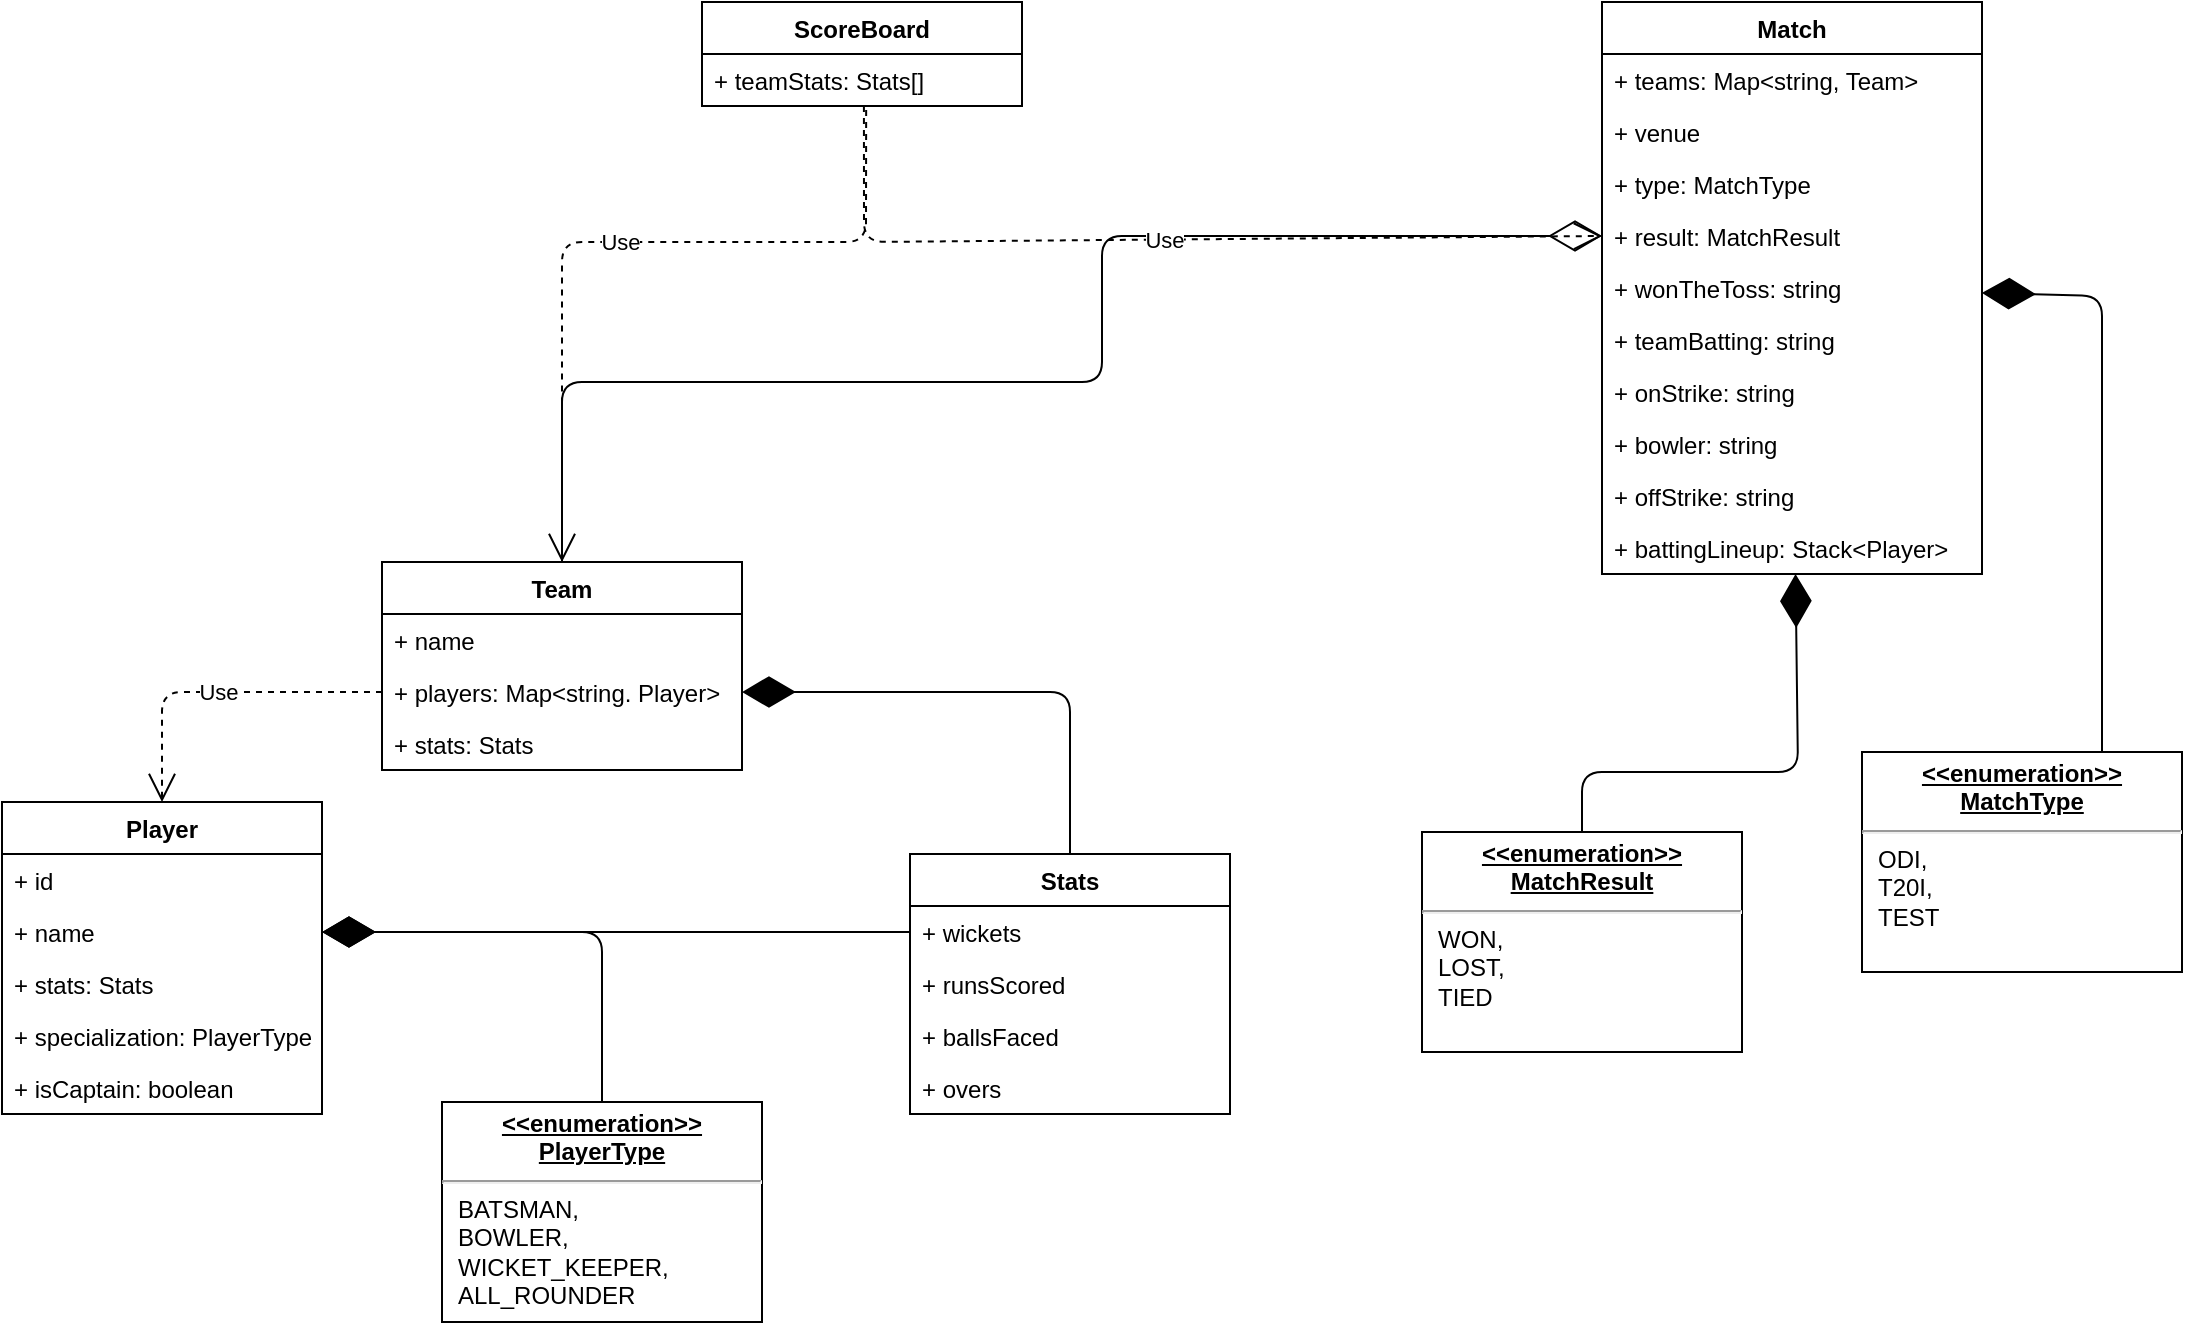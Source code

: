 <mxfile version="12.6.5" type="device"><diagram id="wZr2l9TtKnLId1FTviwS" name="Page-1"><mxGraphModel dx="1108" dy="2164" grid="1" gridSize="10" guides="1" tooltips="1" connect="1" arrows="1" fold="1" page="1" pageScale="1" pageWidth="1169" pageHeight="1654" math="0" shadow="0"><root><mxCell id="0"/><mxCell id="1" parent="0"/><mxCell id="ytmQdHrTD0BgXbXa-DqX-1" value="Player" style="swimlane;fontStyle=1;align=center;verticalAlign=top;childLayout=stackLayout;horizontal=1;startSize=26;horizontalStack=0;resizeParent=1;resizeParentMax=0;resizeLast=0;collapsible=1;marginBottom=0;" vertex="1" parent="1"><mxGeometry x="50" y="160" width="160" height="156" as="geometry"/></mxCell><mxCell id="ytmQdHrTD0BgXbXa-DqX-18" value="+ id" style="text;strokeColor=none;fillColor=none;align=left;verticalAlign=top;spacingLeft=4;spacingRight=4;overflow=hidden;rotatable=0;points=[[0,0.5],[1,0.5]];portConstraint=eastwest;" vertex="1" parent="ytmQdHrTD0BgXbXa-DqX-1"><mxGeometry y="26" width="160" height="26" as="geometry"/></mxCell><mxCell id="ytmQdHrTD0BgXbXa-DqX-2" value="+ name" style="text;strokeColor=none;fillColor=none;align=left;verticalAlign=top;spacingLeft=4;spacingRight=4;overflow=hidden;rotatable=0;points=[[0,0.5],[1,0.5]];portConstraint=eastwest;" vertex="1" parent="ytmQdHrTD0BgXbXa-DqX-1"><mxGeometry y="52" width="160" height="26" as="geometry"/></mxCell><mxCell id="ytmQdHrTD0BgXbXa-DqX-24" value="+ stats: Stats" style="text;strokeColor=none;fillColor=none;align=left;verticalAlign=top;spacingLeft=4;spacingRight=4;overflow=hidden;rotatable=0;points=[[0,0.5],[1,0.5]];portConstraint=eastwest;" vertex="1" parent="ytmQdHrTD0BgXbXa-DqX-1"><mxGeometry y="78" width="160" height="26" as="geometry"/></mxCell><mxCell id="ytmQdHrTD0BgXbXa-DqX-111" value="+ specialization: PlayerType" style="text;strokeColor=none;fillColor=none;align=left;verticalAlign=top;spacingLeft=4;spacingRight=4;overflow=hidden;rotatable=0;points=[[0,0.5],[1,0.5]];portConstraint=eastwest;" vertex="1" parent="ytmQdHrTD0BgXbXa-DqX-1"><mxGeometry y="104" width="160" height="26" as="geometry"/></mxCell><mxCell id="ytmQdHrTD0BgXbXa-DqX-74" value="+ isCaptain: boolean" style="text;strokeColor=none;fillColor=none;align=left;verticalAlign=top;spacingLeft=4;spacingRight=4;overflow=hidden;rotatable=0;points=[[0,0.5],[1,0.5]];portConstraint=eastwest;" vertex="1" parent="ytmQdHrTD0BgXbXa-DqX-1"><mxGeometry y="130" width="160" height="26" as="geometry"/></mxCell><mxCell id="ytmQdHrTD0BgXbXa-DqX-9" value="Team" style="swimlane;fontStyle=1;align=center;verticalAlign=top;childLayout=stackLayout;horizontal=1;startSize=26;horizontalStack=0;resizeParent=1;resizeParentMax=0;resizeLast=0;collapsible=1;marginBottom=0;" vertex="1" parent="1"><mxGeometry x="240" y="40" width="180" height="104" as="geometry"/></mxCell><mxCell id="ytmQdHrTD0BgXbXa-DqX-96" value="+ name" style="text;strokeColor=none;fillColor=none;align=left;verticalAlign=top;spacingLeft=4;spacingRight=4;overflow=hidden;rotatable=0;points=[[0,0.5],[1,0.5]];portConstraint=eastwest;" vertex="1" parent="ytmQdHrTD0BgXbXa-DqX-9"><mxGeometry y="26" width="180" height="26" as="geometry"/></mxCell><mxCell id="ytmQdHrTD0BgXbXa-DqX-10" value="+ players: Map&lt;string. Player&gt;" style="text;strokeColor=none;fillColor=none;align=left;verticalAlign=top;spacingLeft=4;spacingRight=4;overflow=hidden;rotatable=0;points=[[0,0.5],[1,0.5]];portConstraint=eastwest;" vertex="1" parent="ytmQdHrTD0BgXbXa-DqX-9"><mxGeometry y="52" width="180" height="26" as="geometry"/></mxCell><mxCell id="ytmQdHrTD0BgXbXa-DqX-91" value="+ stats: Stats" style="text;strokeColor=none;fillColor=none;align=left;verticalAlign=top;spacingLeft=4;spacingRight=4;overflow=hidden;rotatable=0;points=[[0,0.5],[1,0.5]];portConstraint=eastwest;" vertex="1" parent="ytmQdHrTD0BgXbXa-DqX-9"><mxGeometry y="78" width="180" height="26" as="geometry"/></mxCell><mxCell id="ytmQdHrTD0BgXbXa-DqX-13" value="Use" style="endArrow=open;endSize=12;dashed=1;html=1;exitX=0;exitY=0.5;exitDx=0;exitDy=0;entryX=0.5;entryY=0;entryDx=0;entryDy=0;" edge="1" parent="1" source="ytmQdHrTD0BgXbXa-DqX-10" target="ytmQdHrTD0BgXbXa-DqX-1"><mxGeometry width="160" relative="1" as="geometry"><mxPoint x="80" y="90" as="sourcePoint"/><mxPoint x="240" y="90" as="targetPoint"/><Array as="points"><mxPoint x="130" y="105"/></Array></mxGeometry></mxCell><mxCell id="ytmQdHrTD0BgXbXa-DqX-20" value="Stats" style="swimlane;fontStyle=1;align=center;verticalAlign=top;childLayout=stackLayout;horizontal=1;startSize=26;horizontalStack=0;resizeParent=1;resizeParentMax=0;resizeLast=0;collapsible=1;marginBottom=0;" vertex="1" parent="1"><mxGeometry x="504" y="186" width="160" height="130" as="geometry"/></mxCell><mxCell id="ytmQdHrTD0BgXbXa-DqX-22" value="+ wickets" style="text;strokeColor=none;fillColor=none;align=left;verticalAlign=top;spacingLeft=4;spacingRight=4;overflow=hidden;rotatable=0;points=[[0,0.5],[1,0.5]];portConstraint=eastwest;" vertex="1" parent="ytmQdHrTD0BgXbXa-DqX-20"><mxGeometry y="26" width="160" height="26" as="geometry"/></mxCell><mxCell id="ytmQdHrTD0BgXbXa-DqX-23" value="+ runsScored" style="text;strokeColor=none;fillColor=none;align=left;verticalAlign=top;spacingLeft=4;spacingRight=4;overflow=hidden;rotatable=0;points=[[0,0.5],[1,0.5]];portConstraint=eastwest;" vertex="1" parent="ytmQdHrTD0BgXbXa-DqX-20"><mxGeometry y="52" width="160" height="26" as="geometry"/></mxCell><mxCell id="ytmQdHrTD0BgXbXa-DqX-27" value="+ ballsFaced" style="text;strokeColor=none;fillColor=none;align=left;verticalAlign=top;spacingLeft=4;spacingRight=4;overflow=hidden;rotatable=0;points=[[0,0.5],[1,0.5]];portConstraint=eastwest;" vertex="1" parent="ytmQdHrTD0BgXbXa-DqX-20"><mxGeometry y="78" width="160" height="26" as="geometry"/></mxCell><mxCell id="ytmQdHrTD0BgXbXa-DqX-61" value="+ overs" style="text;strokeColor=none;fillColor=none;align=left;verticalAlign=top;spacingLeft=4;spacingRight=4;overflow=hidden;rotatable=0;points=[[0,0.5],[1,0.5]];portConstraint=eastwest;" vertex="1" parent="ytmQdHrTD0BgXbXa-DqX-20"><mxGeometry y="104" width="160" height="26" as="geometry"/></mxCell><mxCell id="ytmQdHrTD0BgXbXa-DqX-26" value="" style="endArrow=diamondThin;endFill=1;endSize=24;html=1;exitX=0;exitY=0.5;exitDx=0;exitDy=0;entryX=1;entryY=0.5;entryDx=0;entryDy=0;" edge="1" parent="1" source="ytmQdHrTD0BgXbXa-DqX-22" target="ytmQdHrTD0BgXbXa-DqX-2"><mxGeometry width="160" relative="1" as="geometry"><mxPoint x="260" y="200" as="sourcePoint"/><mxPoint x="420" y="200" as="targetPoint"/><Array as="points"><mxPoint x="450" y="225"/></Array></mxGeometry></mxCell><mxCell id="ytmQdHrTD0BgXbXa-DqX-31" value="&lt;p style=&quot;margin: 0px ; margin-top: 4px ; text-align: center ; text-decoration: underline&quot;&gt;&lt;b&gt;&amp;lt;&amp;lt;enumeration&amp;gt;&amp;gt;&lt;br&gt;PlayerType&lt;/b&gt;&lt;/p&gt;&lt;hr&gt;&lt;p style=&quot;margin: 0px ; margin-left: 8px&quot;&gt;BATSMAN,&lt;/p&gt;&lt;p style=&quot;margin: 0px ; margin-left: 8px&quot;&gt;BOWLER,&lt;/p&gt;&lt;p style=&quot;margin: 0px ; margin-left: 8px&quot;&gt;WICKET_KEEPER,&lt;/p&gt;&lt;p style=&quot;margin: 0px ; margin-left: 8px&quot;&gt;ALL_ROUNDER&lt;/p&gt;" style="verticalAlign=top;align=left;overflow=fill;fontSize=12;fontFamily=Helvetica;html=1;" vertex="1" parent="1"><mxGeometry x="270" y="310" width="160" height="110" as="geometry"/></mxCell><mxCell id="ytmQdHrTD0BgXbXa-DqX-46" value="ScoreBoard" style="swimlane;fontStyle=1;align=center;verticalAlign=top;childLayout=stackLayout;horizontal=1;startSize=26;horizontalStack=0;resizeParent=1;resizeParentMax=0;resizeLast=0;collapsible=1;marginBottom=0;" vertex="1" parent="1"><mxGeometry x="400" y="-240" width="160" height="52" as="geometry"/></mxCell><mxCell id="ytmQdHrTD0BgXbXa-DqX-56" value="+ teamStats: Stats[]" style="text;strokeColor=none;fillColor=none;align=left;verticalAlign=top;spacingLeft=4;spacingRight=4;overflow=hidden;rotatable=0;points=[[0,0.5],[1,0.5]];portConstraint=eastwest;" vertex="1" parent="ytmQdHrTD0BgXbXa-DqX-46"><mxGeometry y="26" width="160" height="26" as="geometry"/></mxCell><mxCell id="ytmQdHrTD0BgXbXa-DqX-77" value="" style="endArrow=diamondThin;endFill=1;endSize=24;html=1;entryX=1;entryY=0.5;entryDx=0;entryDy=0;" edge="1" parent="1" source="ytmQdHrTD0BgXbXa-DqX-31" target="ytmQdHrTD0BgXbXa-DqX-2"><mxGeometry width="160" relative="1" as="geometry"><mxPoint x="330" y="290" as="sourcePoint"/><mxPoint x="220" y="235" as="targetPoint"/><Array as="points"><mxPoint x="350" y="225"/></Array></mxGeometry></mxCell><mxCell id="ytmQdHrTD0BgXbXa-DqX-93" value="" style="endArrow=diamondThin;endFill=1;endSize=24;html=1;exitX=0.5;exitY=0;exitDx=0;exitDy=0;entryX=1;entryY=0.5;entryDx=0;entryDy=0;" edge="1" parent="1" source="ytmQdHrTD0BgXbXa-DqX-20" target="ytmQdHrTD0BgXbXa-DqX-10"><mxGeometry width="160" relative="1" as="geometry"><mxPoint x="240" y="180" as="sourcePoint"/><mxPoint x="400" y="180" as="targetPoint"/><Array as="points"><mxPoint x="584" y="105"/></Array></mxGeometry></mxCell><mxCell id="ytmQdHrTD0BgXbXa-DqX-94" value="" style="endArrow=diamondThin;endFill=0;endSize=24;html=1;exitX=0.5;exitY=0;exitDx=0;exitDy=0;" edge="1" parent="1" source="ytmQdHrTD0BgXbXa-DqX-9" target="ytmQdHrTD0BgXbXa-DqX-101"><mxGeometry width="160" relative="1" as="geometry"><mxPoint x="520" y="90" as="sourcePoint"/><mxPoint x="860" y="108.852" as="targetPoint"/><Array as="points"><mxPoint x="330" y="-50"/><mxPoint x="600" y="-50"/><mxPoint x="600" y="-123"/></Array></mxGeometry></mxCell><mxCell id="ytmQdHrTD0BgXbXa-DqX-95" value="Use" style="endArrow=open;endSize=12;dashed=1;html=1;exitX=0.513;exitY=1.077;exitDx=0;exitDy=0;exitPerimeter=0;entryX=0.5;entryY=0;entryDx=0;entryDy=0;" edge="1" parent="1" source="ytmQdHrTD0BgXbXa-DqX-56" target="ytmQdHrTD0BgXbXa-DqX-9"><mxGeometry width="160" relative="1" as="geometry"><mxPoint x="610" y="70" as="sourcePoint"/><mxPoint x="770" y="70" as="targetPoint"/><Array as="points"><mxPoint x="482" y="-120"/><mxPoint x="330" y="-120"/></Array></mxGeometry></mxCell><mxCell id="ytmQdHrTD0BgXbXa-DqX-97" value="Match" style="swimlane;fontStyle=1;align=center;verticalAlign=top;childLayout=stackLayout;horizontal=1;startSize=26;horizontalStack=0;resizeParent=1;resizeParentMax=0;resizeLast=0;collapsible=1;marginBottom=0;" vertex="1" parent="1"><mxGeometry x="850" y="-240" width="190" height="286" as="geometry"/></mxCell><mxCell id="ytmQdHrTD0BgXbXa-DqX-98" value="+ teams: Map&lt;string, Team&gt;&#10;" style="text;strokeColor=none;fillColor=none;align=left;verticalAlign=top;spacingLeft=4;spacingRight=4;overflow=hidden;rotatable=0;points=[[0,0.5],[1,0.5]];portConstraint=eastwest;" vertex="1" parent="ytmQdHrTD0BgXbXa-DqX-97"><mxGeometry y="26" width="190" height="26" as="geometry"/></mxCell><mxCell id="ytmQdHrTD0BgXbXa-DqX-99" value="+ venue&#10;" style="text;strokeColor=none;fillColor=none;align=left;verticalAlign=top;spacingLeft=4;spacingRight=4;overflow=hidden;rotatable=0;points=[[0,0.5],[1,0.5]];portConstraint=eastwest;" vertex="1" parent="ytmQdHrTD0BgXbXa-DqX-97"><mxGeometry y="52" width="190" height="26" as="geometry"/></mxCell><mxCell id="ytmQdHrTD0BgXbXa-DqX-100" value="+ type: MatchType&#10;" style="text;strokeColor=none;fillColor=none;align=left;verticalAlign=top;spacingLeft=4;spacingRight=4;overflow=hidden;rotatable=0;points=[[0,0.5],[1,0.5]];portConstraint=eastwest;" vertex="1" parent="ytmQdHrTD0BgXbXa-DqX-97"><mxGeometry y="78" width="190" height="26" as="geometry"/></mxCell><mxCell id="ytmQdHrTD0BgXbXa-DqX-101" value="+ result: MatchResult&#10;" style="text;strokeColor=none;fillColor=none;align=left;verticalAlign=top;spacingLeft=4;spacingRight=4;overflow=hidden;rotatable=0;points=[[0,0.5],[1,0.5]];portConstraint=eastwest;" vertex="1" parent="ytmQdHrTD0BgXbXa-DqX-97"><mxGeometry y="104" width="190" height="26" as="geometry"/></mxCell><mxCell id="ytmQdHrTD0BgXbXa-DqX-106" value="+ wonTheToss: string&#10;" style="text;strokeColor=none;fillColor=none;align=left;verticalAlign=top;spacingLeft=4;spacingRight=4;overflow=hidden;rotatable=0;points=[[0,0.5],[1,0.5]];portConstraint=eastwest;" vertex="1" parent="ytmQdHrTD0BgXbXa-DqX-97"><mxGeometry y="130" width="190" height="26" as="geometry"/></mxCell><mxCell id="ytmQdHrTD0BgXbXa-DqX-108" value="+ teamBatting: string&#10;" style="text;strokeColor=none;fillColor=none;align=left;verticalAlign=top;spacingLeft=4;spacingRight=4;overflow=hidden;rotatable=0;points=[[0,0.5],[1,0.5]];portConstraint=eastwest;" vertex="1" parent="ytmQdHrTD0BgXbXa-DqX-97"><mxGeometry y="156" width="190" height="26" as="geometry"/></mxCell><mxCell id="ytmQdHrTD0BgXbXa-DqX-118" value="+ onStrike: string&#10;" style="text;strokeColor=none;fillColor=none;align=left;verticalAlign=top;spacingLeft=4;spacingRight=4;overflow=hidden;rotatable=0;points=[[0,0.5],[1,0.5]];portConstraint=eastwest;" vertex="1" parent="ytmQdHrTD0BgXbXa-DqX-97"><mxGeometry y="182" width="190" height="26" as="geometry"/></mxCell><mxCell id="ytmQdHrTD0BgXbXa-DqX-119" value="+ bowler: string&#10;" style="text;strokeColor=none;fillColor=none;align=left;verticalAlign=top;spacingLeft=4;spacingRight=4;overflow=hidden;rotatable=0;points=[[0,0.5],[1,0.5]];portConstraint=eastwest;" vertex="1" parent="ytmQdHrTD0BgXbXa-DqX-97"><mxGeometry y="208" width="190" height="26" as="geometry"/></mxCell><mxCell id="ytmQdHrTD0BgXbXa-DqX-120" value="+ offStrike: string&#10;" style="text;strokeColor=none;fillColor=none;align=left;verticalAlign=top;spacingLeft=4;spacingRight=4;overflow=hidden;rotatable=0;points=[[0,0.5],[1,0.5]];portConstraint=eastwest;" vertex="1" parent="ytmQdHrTD0BgXbXa-DqX-97"><mxGeometry y="234" width="190" height="26" as="geometry"/></mxCell><mxCell id="ytmQdHrTD0BgXbXa-DqX-128" value="+ battingLineup: Stack&lt;Player&gt;&#10;" style="text;strokeColor=none;fillColor=none;align=left;verticalAlign=top;spacingLeft=4;spacingRight=4;overflow=hidden;rotatable=0;points=[[0,0.5],[1,0.5]];portConstraint=eastwest;" vertex="1" parent="ytmQdHrTD0BgXbXa-DqX-97"><mxGeometry y="260" width="190" height="26" as="geometry"/></mxCell><mxCell id="ytmQdHrTD0BgXbXa-DqX-102" value="&lt;p style=&quot;margin: 0px ; margin-top: 4px ; text-align: center ; text-decoration: underline&quot;&gt;&lt;b&gt;&amp;lt;&amp;lt;enumeration&amp;gt;&amp;gt;&lt;br&gt;MatchType&lt;/b&gt;&lt;/p&gt;&lt;hr&gt;&lt;p style=&quot;margin: 0px ; margin-left: 8px&quot;&gt;ODI,&lt;/p&gt;&lt;p style=&quot;margin: 0px ; margin-left: 8px&quot;&gt;T20I,&lt;/p&gt;&lt;p style=&quot;margin: 0px ; margin-left: 8px&quot;&gt;TEST&lt;/p&gt;" style="verticalAlign=top;align=left;overflow=fill;fontSize=12;fontFamily=Helvetica;html=1;" vertex="1" parent="1"><mxGeometry x="980" y="135" width="160" height="110" as="geometry"/></mxCell><mxCell id="ytmQdHrTD0BgXbXa-DqX-103" value="" style="endArrow=diamondThin;endFill=1;endSize=24;html=1;exitX=0.75;exitY=0;exitDx=0;exitDy=0;" edge="1" parent="1" source="ytmQdHrTD0BgXbXa-DqX-102" target="ytmQdHrTD0BgXbXa-DqX-97"><mxGeometry width="160" relative="1" as="geometry"><mxPoint x="1010" y="-25" as="sourcePoint"/><mxPoint x="1010" y="-120" as="targetPoint"/><Array as="points"><mxPoint x="1100" y="-93"/></Array></mxGeometry></mxCell><mxCell id="ytmQdHrTD0BgXbXa-DqX-104" value="&lt;p style=&quot;margin: 0px ; margin-top: 4px ; text-align: center ; text-decoration: underline&quot;&gt;&lt;b&gt;&amp;lt;&amp;lt;enumeration&amp;gt;&amp;gt;&lt;br&gt;MatchResult&lt;/b&gt;&lt;/p&gt;&lt;hr&gt;&lt;p style=&quot;margin: 0px ; margin-left: 8px&quot;&gt;WON,&lt;br&gt;LOST,&lt;br&gt;TIED&lt;/p&gt;" style="verticalAlign=top;align=left;overflow=fill;fontSize=12;fontFamily=Helvetica;html=1;" vertex="1" parent="1"><mxGeometry x="760" y="175" width="160" height="110" as="geometry"/></mxCell><mxCell id="ytmQdHrTD0BgXbXa-DqX-116" value="Use" style="endArrow=open;endSize=12;dashed=1;html=1;exitX=0.506;exitY=1;exitDx=0;exitDy=0;exitPerimeter=0;entryX=0;entryY=0.5;entryDx=0;entryDy=0;" edge="1" parent="1" source="ytmQdHrTD0BgXbXa-DqX-56" target="ytmQdHrTD0BgXbXa-DqX-101"><mxGeometry width="160" relative="1" as="geometry"><mxPoint x="492.08" y="-175.998" as="sourcePoint"/><mxPoint x="330" y="50" as="targetPoint"/><Array as="points"><mxPoint x="481" y="-120"/></Array></mxGeometry></mxCell><mxCell id="ytmQdHrTD0BgXbXa-DqX-121" value="" style="endArrow=diamondThin;endFill=1;endSize=24;html=1;exitX=0.5;exitY=0;exitDx=0;exitDy=0;" edge="1" parent="1" source="ytmQdHrTD0BgXbXa-DqX-104" target="ytmQdHrTD0BgXbXa-DqX-97"><mxGeometry width="160" relative="1" as="geometry"><mxPoint x="740" y="125" as="sourcePoint"/><mxPoint x="930" y="101" as="targetPoint"/><Array as="points"><mxPoint x="840" y="145"/><mxPoint x="948" y="145"/></Array></mxGeometry></mxCell></root></mxGraphModel></diagram></mxfile>